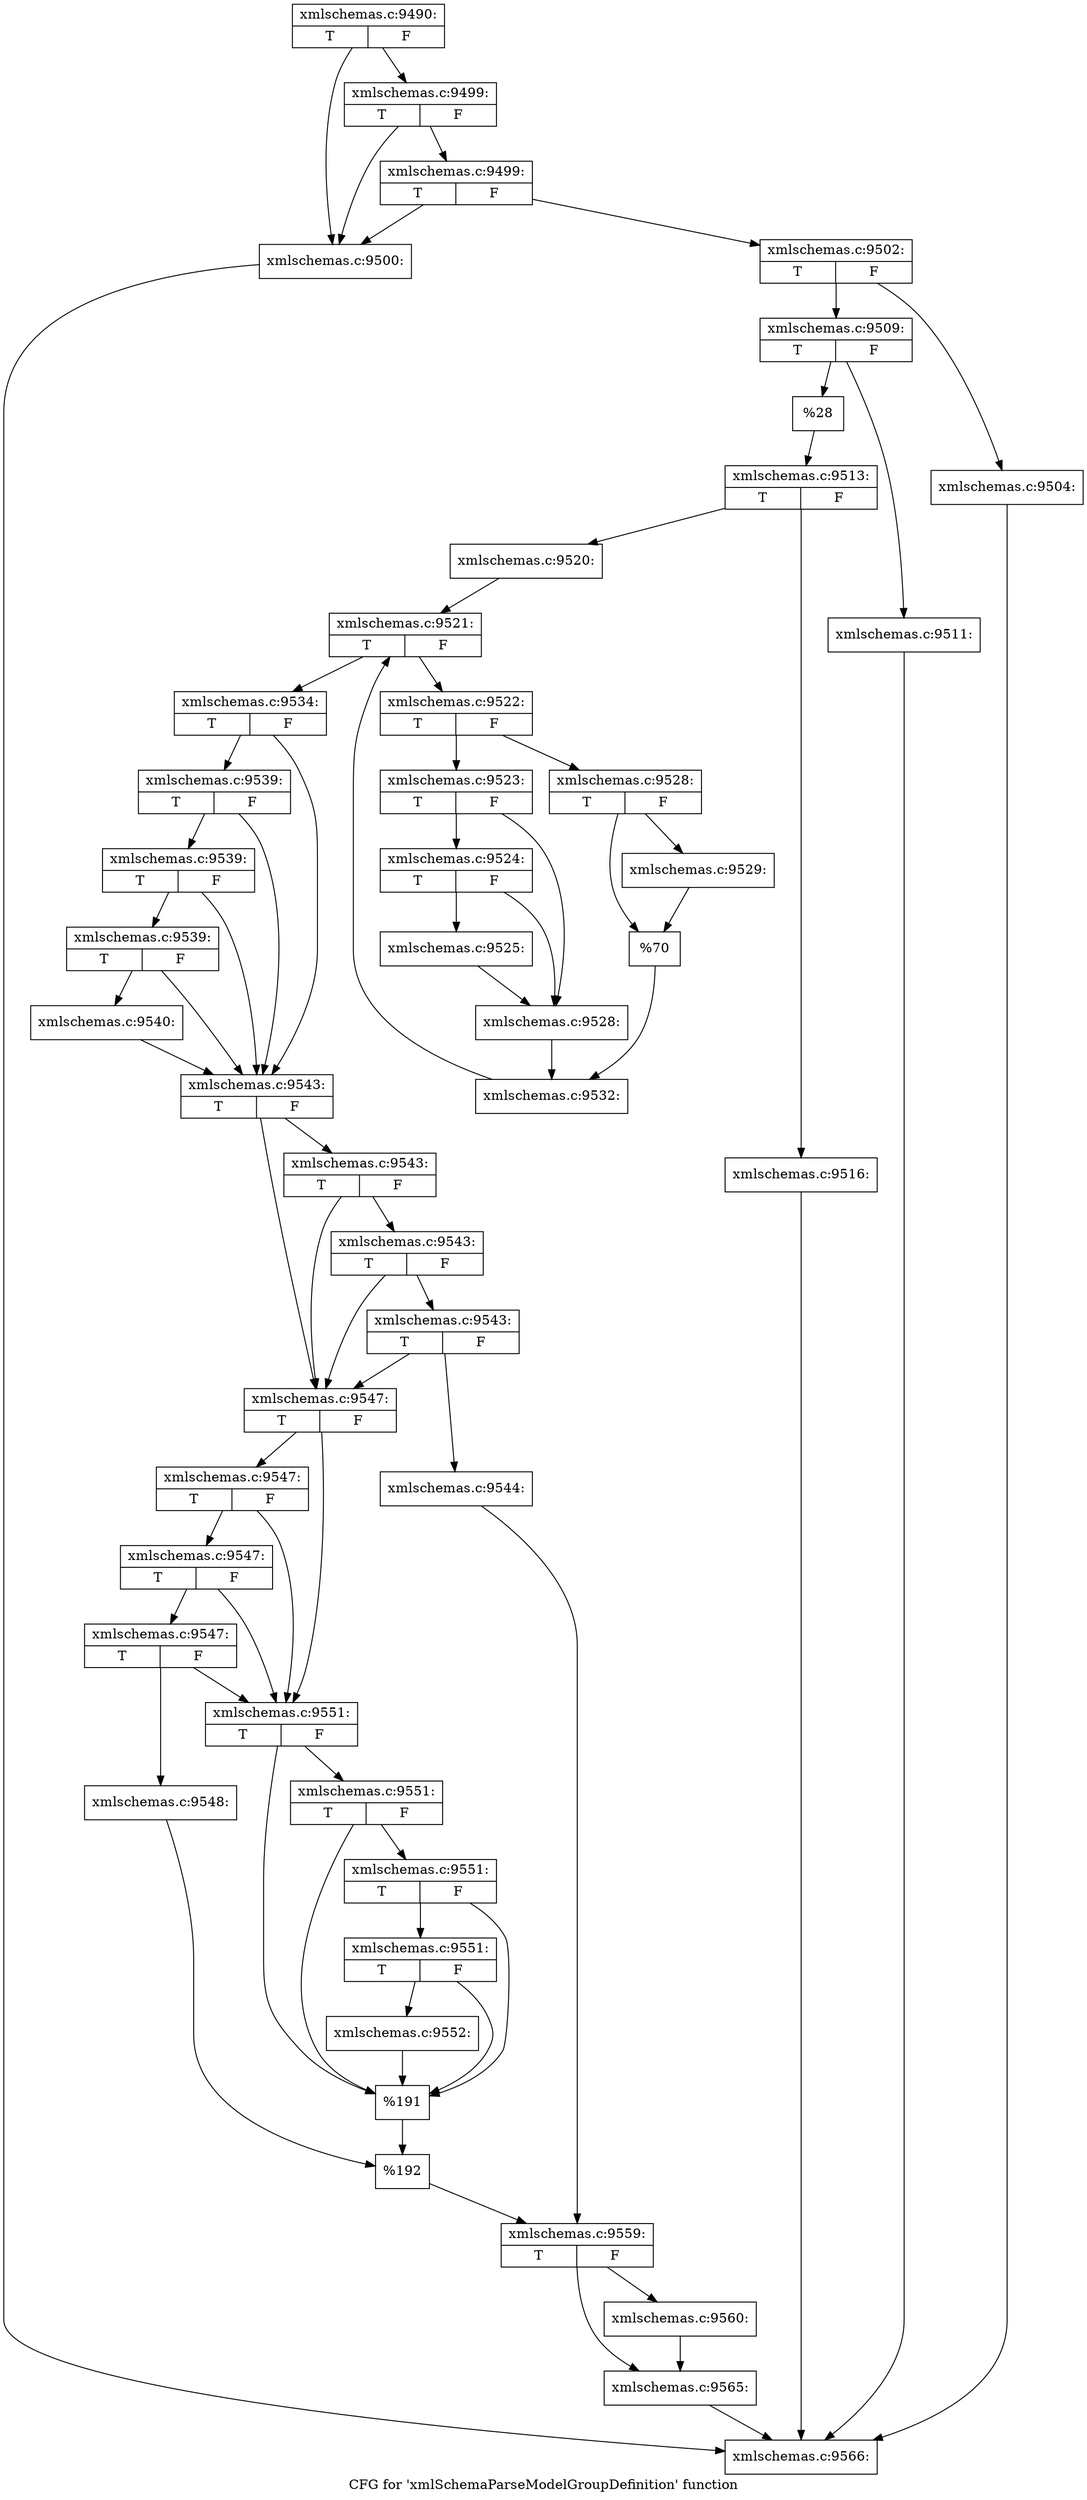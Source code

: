 digraph "CFG for 'xmlSchemaParseModelGroupDefinition' function" {
	label="CFG for 'xmlSchemaParseModelGroupDefinition' function";

	Node0x55d025fe8800 [shape=record,label="{xmlschemas.c:9490:|{<s0>T|<s1>F}}"];
	Node0x55d025fe8800 -> Node0x55d025fea0c0;
	Node0x55d025fe8800 -> Node0x55d025fea1e0;
	Node0x55d025fea1e0 [shape=record,label="{xmlschemas.c:9499:|{<s0>T|<s1>F}}"];
	Node0x55d025fea1e0 -> Node0x55d025fea0c0;
	Node0x55d025fea1e0 -> Node0x55d025fea160;
	Node0x55d025fea160 [shape=record,label="{xmlschemas.c:9499:|{<s0>T|<s1>F}}"];
	Node0x55d025fea160 -> Node0x55d025fea0c0;
	Node0x55d025fea160 -> Node0x55d025fea110;
	Node0x55d025fea0c0 [shape=record,label="{xmlschemas.c:9500:}"];
	Node0x55d025fea0c0 -> Node0x55d025fe8850;
	Node0x55d025fea110 [shape=record,label="{xmlschemas.c:9502:|{<s0>T|<s1>F}}"];
	Node0x55d025fea110 -> Node0x55d025feaca0;
	Node0x55d025fea110 -> Node0x55d025fead40;
	Node0x55d025feaca0 [shape=record,label="{xmlschemas.c:9504:}"];
	Node0x55d025feaca0 -> Node0x55d025fe8850;
	Node0x55d025fead40 [shape=record,label="{xmlschemas.c:9509:|{<s0>T|<s1>F}}"];
	Node0x55d025fead40 -> Node0x55d025feb550;
	Node0x55d025fead40 -> Node0x55d025feb5a0;
	Node0x55d025feb550 [shape=record,label="{xmlschemas.c:9511:}"];
	Node0x55d025feb550 -> Node0x55d025fe8850;
	Node0x55d025feb5a0 [shape=record,label="{%28}"];
	Node0x55d025feb5a0 -> Node0x55d025feacf0;
	Node0x55d025feacf0 [shape=record,label="{xmlschemas.c:9513:|{<s0>T|<s1>F}}"];
	Node0x55d025feacf0 -> Node0x55d025fed500;
	Node0x55d025feacf0 -> Node0x55d025fed550;
	Node0x55d025fed500 [shape=record,label="{xmlschemas.c:9516:}"];
	Node0x55d025fed500 -> Node0x55d025fe8850;
	Node0x55d025fed550 [shape=record,label="{xmlschemas.c:9520:}"];
	Node0x55d025fed550 -> Node0x55d025fedaf0;
	Node0x55d025fedaf0 [shape=record,label="{xmlschemas.c:9521:|{<s0>T|<s1>F}}"];
	Node0x55d025fedaf0 -> Node0x55d025fedeb0;
	Node0x55d025fedaf0 -> Node0x55d025fedcd0;
	Node0x55d025fedeb0 [shape=record,label="{xmlschemas.c:9522:|{<s0>T|<s1>F}}"];
	Node0x55d025fedeb0 -> Node0x55d025fee060;
	Node0x55d025fedeb0 -> Node0x55d025fee100;
	Node0x55d025fee060 [shape=record,label="{xmlschemas.c:9523:|{<s0>T|<s1>F}}"];
	Node0x55d025fee060 -> Node0x55d025fee4c0;
	Node0x55d025fee060 -> Node0x55d025fee510;
	Node0x55d025fee510 [shape=record,label="{xmlschemas.c:9524:|{<s0>T|<s1>F}}"];
	Node0x55d025fee510 -> Node0x55d025fee4c0;
	Node0x55d025fee510 -> Node0x55d025fee470;
	Node0x55d025fee470 [shape=record,label="{xmlschemas.c:9525:}"];
	Node0x55d025fee470 -> Node0x55d025fee4c0;
	Node0x55d025fee4c0 [shape=record,label="{xmlschemas.c:9528:}"];
	Node0x55d025fee4c0 -> Node0x55d025fee0b0;
	Node0x55d025fee100 [shape=record,label="{xmlschemas.c:9528:|{<s0>T|<s1>F}}"];
	Node0x55d025fee100 -> Node0x55d025fef2a0;
	Node0x55d025fee100 -> Node0x55d025fef2f0;
	Node0x55d025fef2a0 [shape=record,label="{xmlschemas.c:9529:}"];
	Node0x55d025fef2a0 -> Node0x55d025fef2f0;
	Node0x55d025fef2f0 [shape=record,label="{%70}"];
	Node0x55d025fef2f0 -> Node0x55d025fee0b0;
	Node0x55d025fee0b0 [shape=record,label="{xmlschemas.c:9532:}"];
	Node0x55d025fee0b0 -> Node0x55d025fedaf0;
	Node0x55d025fedcd0 [shape=record,label="{xmlschemas.c:9534:|{<s0>T|<s1>F}}"];
	Node0x55d025fedcd0 -> Node0x55d025ff0790;
	Node0x55d025fedcd0 -> Node0x55d025ff0670;
	Node0x55d025ff0790 [shape=record,label="{xmlschemas.c:9539:|{<s0>T|<s1>F}}"];
	Node0x55d025ff0790 -> Node0x55d025ff0740;
	Node0x55d025ff0790 -> Node0x55d025ff0670;
	Node0x55d025ff0740 [shape=record,label="{xmlschemas.c:9539:|{<s0>T|<s1>F}}"];
	Node0x55d025ff0740 -> Node0x55d025ff06c0;
	Node0x55d025ff0740 -> Node0x55d025ff0670;
	Node0x55d025ff06c0 [shape=record,label="{xmlschemas.c:9539:|{<s0>T|<s1>F}}"];
	Node0x55d025ff06c0 -> Node0x55d025ff0620;
	Node0x55d025ff06c0 -> Node0x55d025ff0670;
	Node0x55d025ff0620 [shape=record,label="{xmlschemas.c:9540:}"];
	Node0x55d025ff0620 -> Node0x55d025ff0670;
	Node0x55d025ff0670 [shape=record,label="{xmlschemas.c:9543:|{<s0>T|<s1>F}}"];
	Node0x55d025ff0670 -> Node0x55d025ff1dc0;
	Node0x55d025ff0670 -> Node0x55d025ff1ca0;
	Node0x55d025ff1dc0 [shape=record,label="{xmlschemas.c:9543:|{<s0>T|<s1>F}}"];
	Node0x55d025ff1dc0 -> Node0x55d025ff1d70;
	Node0x55d025ff1dc0 -> Node0x55d025ff1ca0;
	Node0x55d025ff1d70 [shape=record,label="{xmlschemas.c:9543:|{<s0>T|<s1>F}}"];
	Node0x55d025ff1d70 -> Node0x55d025ff1cf0;
	Node0x55d025ff1d70 -> Node0x55d025ff1ca0;
	Node0x55d025ff1cf0 [shape=record,label="{xmlschemas.c:9543:|{<s0>T|<s1>F}}"];
	Node0x55d025ff1cf0 -> Node0x55d025ff1c00;
	Node0x55d025ff1cf0 -> Node0x55d025ff1ca0;
	Node0x55d025ff1c00 [shape=record,label="{xmlschemas.c:9544:}"];
	Node0x55d025ff1c00 -> Node0x55d025ff1c50;
	Node0x55d025ff1ca0 [shape=record,label="{xmlschemas.c:9547:|{<s0>T|<s1>F}}"];
	Node0x55d025ff1ca0 -> Node0x55d025ff34e0;
	Node0x55d025ff1ca0 -> Node0x55d025ff33c0;
	Node0x55d025ff34e0 [shape=record,label="{xmlschemas.c:9547:|{<s0>T|<s1>F}}"];
	Node0x55d025ff34e0 -> Node0x55d025ff3490;
	Node0x55d025ff34e0 -> Node0x55d025ff33c0;
	Node0x55d025ff3490 [shape=record,label="{xmlschemas.c:9547:|{<s0>T|<s1>F}}"];
	Node0x55d025ff3490 -> Node0x55d025ff3410;
	Node0x55d025ff3490 -> Node0x55d025ff33c0;
	Node0x55d025ff3410 [shape=record,label="{xmlschemas.c:9547:|{<s0>T|<s1>F}}"];
	Node0x55d025ff3410 -> Node0x55d025ff3320;
	Node0x55d025ff3410 -> Node0x55d025ff33c0;
	Node0x55d025ff3320 [shape=record,label="{xmlschemas.c:9548:}"];
	Node0x55d025ff3320 -> Node0x55d025ff3370;
	Node0x55d025ff33c0 [shape=record,label="{xmlschemas.c:9551:|{<s0>T|<s1>F}}"];
	Node0x55d025ff33c0 -> Node0x55d025ff4bb0;
	Node0x55d025ff33c0 -> Node0x55d025ff4a90;
	Node0x55d025ff4bb0 [shape=record,label="{xmlschemas.c:9551:|{<s0>T|<s1>F}}"];
	Node0x55d025ff4bb0 -> Node0x55d025ff4b60;
	Node0x55d025ff4bb0 -> Node0x55d025ff4a90;
	Node0x55d025ff4b60 [shape=record,label="{xmlschemas.c:9551:|{<s0>T|<s1>F}}"];
	Node0x55d025ff4b60 -> Node0x55d025ff4ae0;
	Node0x55d025ff4b60 -> Node0x55d025ff4a90;
	Node0x55d025ff4ae0 [shape=record,label="{xmlschemas.c:9551:|{<s0>T|<s1>F}}"];
	Node0x55d025ff4ae0 -> Node0x55d025ff4a40;
	Node0x55d025ff4ae0 -> Node0x55d025ff4a90;
	Node0x55d025ff4a40 [shape=record,label="{xmlschemas.c:9552:}"];
	Node0x55d025ff4a40 -> Node0x55d025ff4a90;
	Node0x55d025ff4a90 [shape=record,label="{%191}"];
	Node0x55d025ff4a90 -> Node0x55d025ff3370;
	Node0x55d025ff3370 [shape=record,label="{%192}"];
	Node0x55d025ff3370 -> Node0x55d025ff1c50;
	Node0x55d025ff1c50 [shape=record,label="{xmlschemas.c:9559:|{<s0>T|<s1>F}}"];
	Node0x55d025ff1c50 -> Node0x55d025ff61d0;
	Node0x55d025ff1c50 -> Node0x55d025ff6220;
	Node0x55d025ff61d0 [shape=record,label="{xmlschemas.c:9560:}"];
	Node0x55d025ff61d0 -> Node0x55d025ff6220;
	Node0x55d025ff6220 [shape=record,label="{xmlschemas.c:9565:}"];
	Node0x55d025ff6220 -> Node0x55d025fe8850;
	Node0x55d025fe8850 [shape=record,label="{xmlschemas.c:9566:}"];
}
